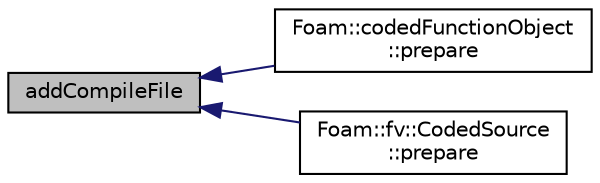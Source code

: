 digraph "addCompileFile"
{
  bgcolor="transparent";
  edge [fontname="Helvetica",fontsize="10",labelfontname="Helvetica",labelfontsize="10"];
  node [fontname="Helvetica",fontsize="10",shape=record];
  rankdir="LR";
  Node1 [label="addCompileFile",height=0.2,width=0.4,color="black", fillcolor="grey75", style="filled", fontcolor="black"];
  Node1 -> Node2 [dir="back",color="midnightblue",fontsize="10",style="solid",fontname="Helvetica"];
  Node2 [label="Foam::codedFunctionObject\l::prepare",height=0.2,width=0.4,color="black",URL="$a00304.html#a690705b8ff660cc2f986867bdf783564",tooltip="Adapt the context for the current object. "];
  Node1 -> Node3 [dir="back",color="midnightblue",fontsize="10",style="solid",fontname="Helvetica"];
  Node3 [label="Foam::fv::CodedSource\l::prepare",height=0.2,width=0.4,color="black",URL="$a00306.html#a690705b8ff660cc2f986867bdf783564",tooltip="Adapt the context for the current object. "];
}
